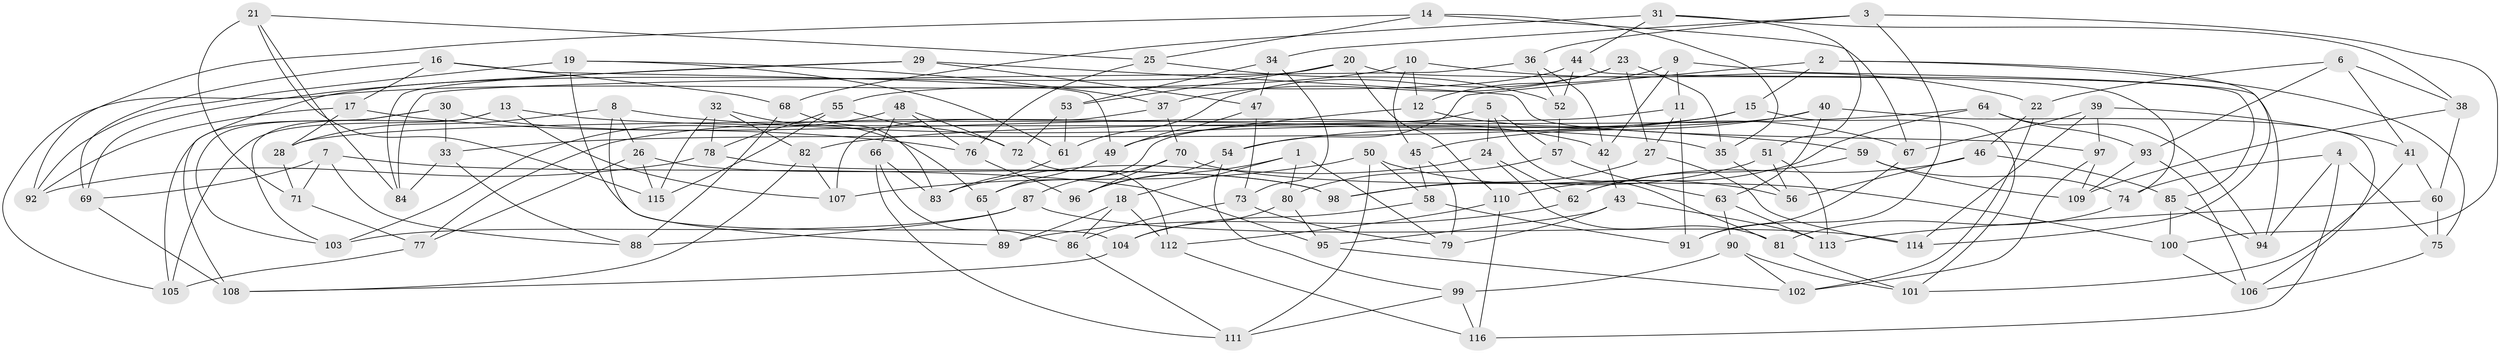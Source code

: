 // coarse degree distribution, {4: 0.5487804878048781, 6: 0.25609756097560976, 5: 0.14634146341463414, 3: 0.04878048780487805}
// Generated by graph-tools (version 1.1) at 2025/38/03/04/25 23:38:09]
// undirected, 116 vertices, 232 edges
graph export_dot {
  node [color=gray90,style=filled];
  1;
  2;
  3;
  4;
  5;
  6;
  7;
  8;
  9;
  10;
  11;
  12;
  13;
  14;
  15;
  16;
  17;
  18;
  19;
  20;
  21;
  22;
  23;
  24;
  25;
  26;
  27;
  28;
  29;
  30;
  31;
  32;
  33;
  34;
  35;
  36;
  37;
  38;
  39;
  40;
  41;
  42;
  43;
  44;
  45;
  46;
  47;
  48;
  49;
  50;
  51;
  52;
  53;
  54;
  55;
  56;
  57;
  58;
  59;
  60;
  61;
  62;
  63;
  64;
  65;
  66;
  67;
  68;
  69;
  70;
  71;
  72;
  73;
  74;
  75;
  76;
  77;
  78;
  79;
  80;
  81;
  82;
  83;
  84;
  85;
  86;
  87;
  88;
  89;
  90;
  91;
  92;
  93;
  94;
  95;
  96;
  97;
  98;
  99;
  100;
  101;
  102;
  103;
  104;
  105;
  106;
  107;
  108;
  109;
  110;
  111;
  112;
  113;
  114;
  115;
  116;
  1 -- 18;
  1 -- 96;
  1 -- 79;
  1 -- 80;
  2 -- 114;
  2 -- 75;
  2 -- 54;
  2 -- 15;
  3 -- 34;
  3 -- 36;
  3 -- 100;
  3 -- 91;
  4 -- 74;
  4 -- 75;
  4 -- 116;
  4 -- 94;
  5 -- 24;
  5 -- 81;
  5 -- 65;
  5 -- 57;
  6 -- 93;
  6 -- 38;
  6 -- 22;
  6 -- 41;
  7 -- 69;
  7 -- 71;
  7 -- 95;
  7 -- 88;
  8 -- 26;
  8 -- 59;
  8 -- 104;
  8 -- 28;
  9 -- 12;
  9 -- 11;
  9 -- 42;
  9 -- 94;
  10 -- 45;
  10 -- 12;
  10 -- 105;
  10 -- 22;
  11 -- 27;
  11 -- 91;
  11 -- 28;
  12 -- 67;
  12 -- 49;
  13 -- 105;
  13 -- 103;
  13 -- 107;
  13 -- 35;
  14 -- 67;
  14 -- 92;
  14 -- 35;
  14 -- 25;
  15 -- 54;
  15 -- 33;
  15 -- 101;
  16 -- 69;
  16 -- 17;
  16 -- 68;
  16 -- 49;
  17 -- 76;
  17 -- 92;
  17 -- 28;
  18 -- 112;
  18 -- 86;
  18 -- 89;
  19 -- 89;
  19 -- 92;
  19 -- 37;
  19 -- 61;
  20 -- 74;
  20 -- 53;
  20 -- 110;
  20 -- 108;
  21 -- 115;
  21 -- 84;
  21 -- 25;
  21 -- 71;
  22 -- 102;
  22 -- 46;
  23 -- 37;
  23 -- 61;
  23 -- 27;
  23 -- 35;
  24 -- 83;
  24 -- 81;
  24 -- 62;
  25 -- 52;
  25 -- 76;
  26 -- 98;
  26 -- 115;
  26 -- 77;
  27 -- 114;
  27 -- 98;
  28 -- 71;
  29 -- 69;
  29 -- 47;
  29 -- 84;
  29 -- 97;
  30 -- 103;
  30 -- 105;
  30 -- 42;
  30 -- 33;
  31 -- 51;
  31 -- 38;
  31 -- 44;
  31 -- 68;
  32 -- 78;
  32 -- 115;
  32 -- 65;
  32 -- 82;
  33 -- 84;
  33 -- 88;
  34 -- 73;
  34 -- 47;
  34 -- 53;
  35 -- 56;
  36 -- 52;
  36 -- 42;
  36 -- 84;
  37 -- 107;
  37 -- 70;
  38 -- 60;
  38 -- 109;
  39 -- 67;
  39 -- 114;
  39 -- 41;
  39 -- 97;
  40 -- 77;
  40 -- 45;
  40 -- 63;
  40 -- 106;
  41 -- 101;
  41 -- 60;
  42 -- 43;
  43 -- 95;
  43 -- 79;
  43 -- 113;
  44 -- 85;
  44 -- 55;
  44 -- 52;
  45 -- 79;
  45 -- 58;
  46 -- 85;
  46 -- 62;
  46 -- 56;
  47 -- 49;
  47 -- 73;
  48 -- 72;
  48 -- 103;
  48 -- 76;
  48 -- 66;
  49 -- 65;
  50 -- 56;
  50 -- 107;
  50 -- 111;
  50 -- 58;
  51 -- 56;
  51 -- 98;
  51 -- 113;
  52 -- 57;
  53 -- 61;
  53 -- 72;
  54 -- 99;
  54 -- 96;
  55 -- 72;
  55 -- 115;
  55 -- 78;
  57 -- 63;
  57 -- 80;
  58 -- 91;
  58 -- 104;
  59 -- 109;
  59 -- 74;
  59 -- 62;
  60 -- 75;
  60 -- 113;
  61 -- 83;
  62 -- 89;
  63 -- 113;
  63 -- 90;
  64 -- 82;
  64 -- 110;
  64 -- 94;
  64 -- 93;
  65 -- 89;
  66 -- 86;
  66 -- 111;
  66 -- 83;
  67 -- 91;
  68 -- 83;
  68 -- 88;
  69 -- 108;
  70 -- 96;
  70 -- 100;
  70 -- 87;
  71 -- 77;
  72 -- 112;
  73 -- 79;
  73 -- 86;
  74 -- 81;
  75 -- 106;
  76 -- 96;
  77 -- 105;
  78 -- 98;
  78 -- 92;
  80 -- 95;
  80 -- 104;
  81 -- 101;
  82 -- 108;
  82 -- 107;
  85 -- 100;
  85 -- 94;
  86 -- 111;
  87 -- 114;
  87 -- 103;
  87 -- 88;
  90 -- 102;
  90 -- 99;
  90 -- 101;
  93 -- 106;
  93 -- 109;
  95 -- 102;
  97 -- 109;
  97 -- 102;
  99 -- 116;
  99 -- 111;
  100 -- 106;
  104 -- 108;
  110 -- 116;
  110 -- 112;
  112 -- 116;
}
